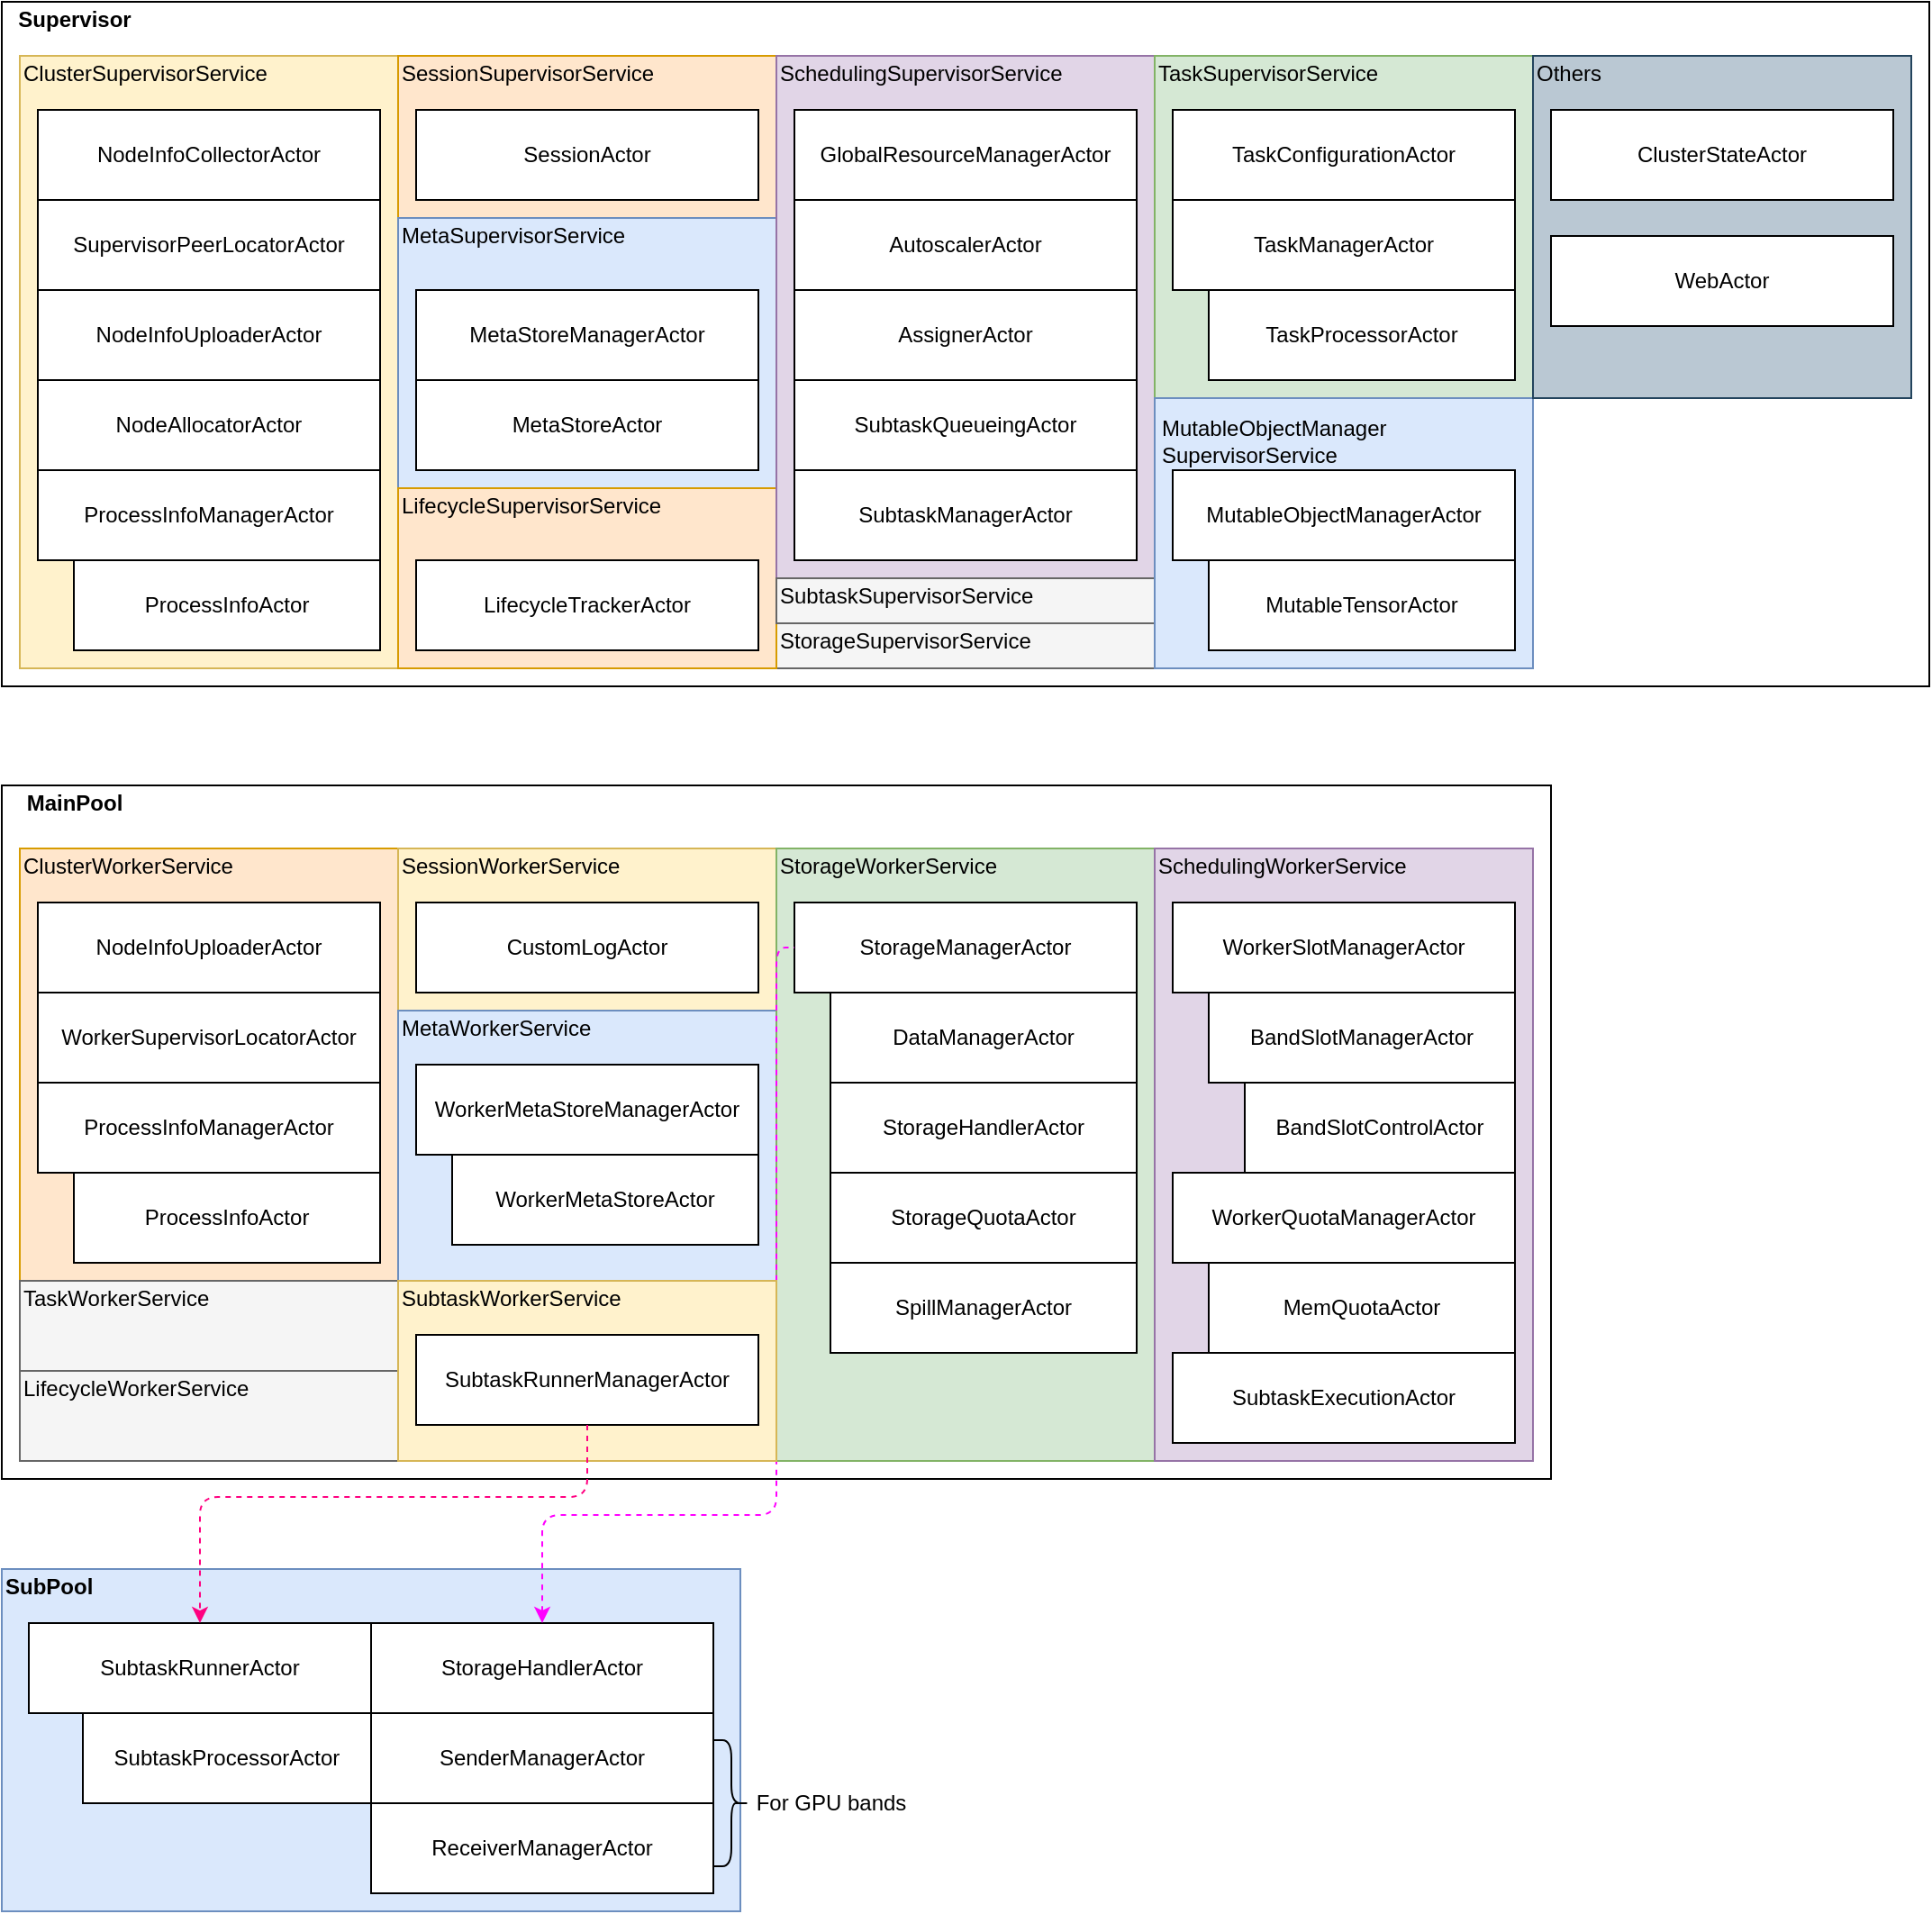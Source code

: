 <mxfile version="20.6.0" type="github">
  <diagram id="dz3-tVhpZJMuDpB_5Guo" name="main components">
    <mxGraphModel dx="1794" dy="898" grid="1" gridSize="10" guides="1" tooltips="1" connect="1" arrows="1" fold="1" page="1" pageScale="1" pageWidth="827" pageHeight="1169" math="0" shadow="0">
      <root>
        <mxCell id="0" />
        <mxCell id="1" parent="0" />
        <mxCell id="EZz30YnFPFfWLD88gsew-1" value="" style="rounded=0;whiteSpace=wrap;html=1;fillColor=none;" vertex="1" parent="1">
          <mxGeometry x="30" y="445" width="860" height="385" as="geometry" />
        </mxCell>
        <mxCell id="EZz30YnFPFfWLD88gsew-2" value="" style="rounded=0;whiteSpace=wrap;html=1;fillColor=none;" vertex="1" parent="1">
          <mxGeometry x="30" y="10" width="1070" height="380" as="geometry" />
        </mxCell>
        <mxCell id="EZz30YnFPFfWLD88gsew-3" value="" style="rounded=0;whiteSpace=wrap;html=1;fillColor=#fff2cc;strokeColor=#d6b656;" vertex="1" parent="1">
          <mxGeometry x="40" y="40" width="210" height="340" as="geometry" />
        </mxCell>
        <mxCell id="EZz30YnFPFfWLD88gsew-4" value="NodeInfoCollectorActor" style="rounded=0;whiteSpace=wrap;html=1;container=1;" vertex="1" parent="1">
          <mxGeometry x="50" y="70" width="190" height="50" as="geometry">
            <mxRectangle x="50" y="70" width="160" height="20" as="alternateBounds" />
          </mxGeometry>
        </mxCell>
        <mxCell id="EZz30YnFPFfWLD88gsew-5" value="SupervisorPeerLocatorActor" style="rounded=0;whiteSpace=wrap;html=1;" vertex="1" parent="1">
          <mxGeometry x="50" y="120" width="190" height="50" as="geometry" />
        </mxCell>
        <mxCell id="EZz30YnFPFfWLD88gsew-6" value="NodeInfoUploaderActor" style="rounded=0;whiteSpace=wrap;html=1;" vertex="1" parent="1">
          <mxGeometry x="50" y="170" width="190" height="50" as="geometry" />
        </mxCell>
        <mxCell id="EZz30YnFPFfWLD88gsew-7" value="NodeAllocatorActor" style="rounded=0;whiteSpace=wrap;html=1;" vertex="1" parent="1">
          <mxGeometry x="50" y="220" width="190" height="50" as="geometry" />
        </mxCell>
        <mxCell id="EZz30YnFPFfWLD88gsew-8" value="ProcessInfoManagerActor" style="rounded=0;whiteSpace=wrap;html=1;" vertex="1" parent="1">
          <mxGeometry x="50" y="270" width="190" height="50" as="geometry" />
        </mxCell>
        <mxCell id="EZz30YnFPFfWLD88gsew-9" value="ProcessInfoActor" style="rounded=0;whiteSpace=wrap;html=1;" vertex="1" parent="1">
          <mxGeometry x="70" y="320" width="170" height="50" as="geometry" />
        </mxCell>
        <mxCell id="EZz30YnFPFfWLD88gsew-10" value="ClusterSupervisorService" style="text;html=1;align=left;verticalAlign=middle;resizable=0;points=[];autosize=1;strokeColor=none;fillColor=none;" vertex="1" parent="1">
          <mxGeometry x="40" y="40" width="150" height="20" as="geometry" />
        </mxCell>
        <mxCell id="EZz30YnFPFfWLD88gsew-11" value="" style="rounded=0;whiteSpace=wrap;html=1;fillColor=#ffe6cc;strokeColor=#d79b00;" vertex="1" parent="1">
          <mxGeometry x="250" y="40" width="210" height="90" as="geometry" />
        </mxCell>
        <mxCell id="EZz30YnFPFfWLD88gsew-12" value="SessionSupervisorService" style="text;html=1;align=left;verticalAlign=middle;resizable=0;points=[];autosize=1;strokeColor=none;fillColor=none;" vertex="1" parent="1">
          <mxGeometry x="250" y="40" width="160" height="20" as="geometry" />
        </mxCell>
        <mxCell id="EZz30YnFPFfWLD88gsew-13" value="SessionActor" style="rounded=0;whiteSpace=wrap;html=1;" vertex="1" parent="1">
          <mxGeometry x="260" y="70" width="190" height="50" as="geometry" />
        </mxCell>
        <mxCell id="EZz30YnFPFfWLD88gsew-14" value="" style="rounded=0;whiteSpace=wrap;html=1;fillColor=#f5f5f5;fontColor=#333333;strokeColor=#666666;" vertex="1" parent="1">
          <mxGeometry x="460" y="355" width="210" height="25" as="geometry" />
        </mxCell>
        <mxCell id="EZz30YnFPFfWLD88gsew-15" value="StorageSupervisorService" style="text;html=1;align=left;verticalAlign=middle;resizable=0;points=[];autosize=1;strokeColor=none;fillColor=none;" vertex="1" parent="1">
          <mxGeometry x="460" y="355" width="160" height="20" as="geometry" />
        </mxCell>
        <mxCell id="EZz30YnFPFfWLD88gsew-16" value="" style="rounded=0;whiteSpace=wrap;html=1;fillColor=#dae8fc;strokeColor=#6c8ebf;" vertex="1" parent="1">
          <mxGeometry x="250" y="130" width="210" height="150" as="geometry" />
        </mxCell>
        <mxCell id="EZz30YnFPFfWLD88gsew-17" value="MetaSupervisorService" style="text;html=1;align=left;verticalAlign=middle;resizable=0;points=[];autosize=1;strokeColor=none;fillColor=none;" vertex="1" parent="1">
          <mxGeometry x="250" y="130" width="140" height="20" as="geometry" />
        </mxCell>
        <mxCell id="EZz30YnFPFfWLD88gsew-18" value="MetaStoreManagerActor" style="rounded=0;whiteSpace=wrap;html=1;" vertex="1" parent="1">
          <mxGeometry x="260" y="170" width="190" height="50" as="geometry" />
        </mxCell>
        <mxCell id="EZz30YnFPFfWLD88gsew-19" value="MetaStoreActor" style="rounded=0;whiteSpace=wrap;html=1;" vertex="1" parent="1">
          <mxGeometry x="260" y="220" width="190" height="50" as="geometry" />
        </mxCell>
        <mxCell id="EZz30YnFPFfWLD88gsew-20" value="" style="rounded=0;whiteSpace=wrap;html=1;fillColor=#ffe6cc;strokeColor=#d79b00;" vertex="1" parent="1">
          <mxGeometry x="250" y="280" width="210" height="100" as="geometry" />
        </mxCell>
        <mxCell id="EZz30YnFPFfWLD88gsew-21" value="LifecycleTrackerActor" style="rounded=0;whiteSpace=wrap;html=1;" vertex="1" parent="1">
          <mxGeometry x="260" y="320" width="190" height="50" as="geometry" />
        </mxCell>
        <mxCell id="EZz30YnFPFfWLD88gsew-22" value="LifecycleSupervisorService" style="text;html=1;align=left;verticalAlign=middle;resizable=0;points=[];autosize=1;strokeColor=none;fillColor=none;" vertex="1" parent="1">
          <mxGeometry x="250" y="280" width="160" height="20" as="geometry" />
        </mxCell>
        <mxCell id="EZz30YnFPFfWLD88gsew-23" value="" style="rounded=0;whiteSpace=wrap;html=1;fillColor=#e1d5e7;strokeColor=#9673a6;" vertex="1" parent="1">
          <mxGeometry x="460" y="40" width="210" height="290" as="geometry" />
        </mxCell>
        <mxCell id="EZz30YnFPFfWLD88gsew-24" value="GlobalResourceManagerActor" style="rounded=0;whiteSpace=wrap;html=1;" vertex="1" parent="1">
          <mxGeometry x="470" y="70" width="190" height="50" as="geometry" />
        </mxCell>
        <mxCell id="EZz30YnFPFfWLD88gsew-25" value="AutoscalerActor" style="rounded=0;whiteSpace=wrap;html=1;" vertex="1" parent="1">
          <mxGeometry x="470" y="120" width="190" height="50" as="geometry" />
        </mxCell>
        <mxCell id="EZz30YnFPFfWLD88gsew-26" value="AssignerActor" style="rounded=0;whiteSpace=wrap;html=1;" vertex="1" parent="1">
          <mxGeometry x="470" y="170" width="190" height="50" as="geometry" />
        </mxCell>
        <mxCell id="EZz30YnFPFfWLD88gsew-27" value="SubtaskQueueingActor" style="rounded=0;whiteSpace=wrap;html=1;" vertex="1" parent="1">
          <mxGeometry x="470" y="220" width="190" height="50" as="geometry" />
        </mxCell>
        <mxCell id="EZz30YnFPFfWLD88gsew-28" value="SubtaskManagerActor" style="rounded=0;whiteSpace=wrap;html=1;" vertex="1" parent="1">
          <mxGeometry x="470" y="270" width="190" height="50" as="geometry" />
        </mxCell>
        <mxCell id="EZz30YnFPFfWLD88gsew-29" value="SchedulingSupervisorService" style="text;html=1;align=left;verticalAlign=middle;resizable=0;points=[];autosize=1;strokeColor=none;fillColor=none;" vertex="1" parent="1">
          <mxGeometry x="460" y="40" width="170" height="20" as="geometry" />
        </mxCell>
        <mxCell id="EZz30YnFPFfWLD88gsew-30" value="" style="rounded=0;whiteSpace=wrap;html=1;fillColor=#f5f5f5;fontColor=#333333;strokeColor=#666666;" vertex="1" parent="1">
          <mxGeometry x="460" y="330" width="210" height="25" as="geometry" />
        </mxCell>
        <mxCell id="EZz30YnFPFfWLD88gsew-31" value="SubtaskSupervisorService" style="text;html=1;align=left;verticalAlign=middle;resizable=0;points=[];autosize=1;strokeColor=none;fillColor=none;" vertex="1" parent="1">
          <mxGeometry x="460" y="330" width="160" height="20" as="geometry" />
        </mxCell>
        <mxCell id="EZz30YnFPFfWLD88gsew-32" value="" style="rounded=0;whiteSpace=wrap;html=1;fillColor=#d5e8d4;strokeColor=#82b366;" vertex="1" parent="1">
          <mxGeometry x="670" y="40" width="210" height="190" as="geometry" />
        </mxCell>
        <mxCell id="EZz30YnFPFfWLD88gsew-33" value="TaskSupervisorService" style="text;html=1;align=left;verticalAlign=middle;resizable=0;points=[];autosize=1;strokeColor=none;fillColor=none;" vertex="1" parent="1">
          <mxGeometry x="670" y="40" width="140" height="20" as="geometry" />
        </mxCell>
        <mxCell id="EZz30YnFPFfWLD88gsew-34" value="TaskConfigurationActor" style="rounded=0;whiteSpace=wrap;html=1;" vertex="1" parent="1">
          <mxGeometry x="680" y="70" width="190" height="50" as="geometry" />
        </mxCell>
        <mxCell id="EZz30YnFPFfWLD88gsew-35" value="TaskManagerActor" style="rounded=0;whiteSpace=wrap;html=1;" vertex="1" parent="1">
          <mxGeometry x="680" y="120" width="190" height="50" as="geometry" />
        </mxCell>
        <mxCell id="EZz30YnFPFfWLD88gsew-36" value="" style="rounded=0;whiteSpace=wrap;html=1;fillColor=#dae8fc;strokeColor=#6c8ebf;" vertex="1" parent="1">
          <mxGeometry x="670" y="230" width="210" height="150" as="geometry" />
        </mxCell>
        <mxCell id="EZz30YnFPFfWLD88gsew-37" value="MutableObjectManager&lt;br&gt;SupervisorService" style="text;html=1;align=left;verticalAlign=middle;resizable=0;points=[];autosize=1;strokeColor=none;fillColor=none;" vertex="1" parent="1">
          <mxGeometry x="672" y="239" width="140" height="30" as="geometry" />
        </mxCell>
        <mxCell id="EZz30YnFPFfWLD88gsew-38" value="MutableObjectManagerActor" style="rounded=0;whiteSpace=wrap;html=1;" vertex="1" parent="1">
          <mxGeometry x="680" y="270" width="190" height="50" as="geometry" />
        </mxCell>
        <mxCell id="EZz30YnFPFfWLD88gsew-39" value="MutableTensorActor" style="rounded=0;whiteSpace=wrap;html=1;" vertex="1" parent="1">
          <mxGeometry x="700" y="320" width="170" height="50" as="geometry" />
        </mxCell>
        <mxCell id="EZz30YnFPFfWLD88gsew-40" value="" style="rounded=0;whiteSpace=wrap;html=1;fillColor=#ffe6cc;strokeColor=#d79b00;" vertex="1" parent="1">
          <mxGeometry x="40" y="480" width="210" height="240" as="geometry" />
        </mxCell>
        <mxCell id="EZz30YnFPFfWLD88gsew-41" value="ClusterWorkerService" style="text;html=1;align=left;verticalAlign=middle;resizable=0;points=[];autosize=1;strokeColor=none;fillColor=none;" vertex="1" parent="1">
          <mxGeometry x="40" y="480" width="130" height="20" as="geometry" />
        </mxCell>
        <mxCell id="EZz30YnFPFfWLD88gsew-42" value="WorkerSupervisorLocatorActor" style="rounded=0;whiteSpace=wrap;html=1;" vertex="1" parent="1">
          <mxGeometry x="50" y="560" width="190" height="50" as="geometry" />
        </mxCell>
        <mxCell id="EZz30YnFPFfWLD88gsew-43" value="NodeInfoUploaderActor" style="rounded=0;whiteSpace=wrap;html=1;" vertex="1" parent="1">
          <mxGeometry x="50" y="510" width="190" height="50" as="geometry" />
        </mxCell>
        <mxCell id="EZz30YnFPFfWLD88gsew-44" value="ProcessInfoManagerActor" style="rounded=0;whiteSpace=wrap;html=1;" vertex="1" parent="1">
          <mxGeometry x="50" y="610" width="190" height="50" as="geometry" />
        </mxCell>
        <mxCell id="EZz30YnFPFfWLD88gsew-45" value="ProcessInfoActor" style="rounded=0;whiteSpace=wrap;html=1;" vertex="1" parent="1">
          <mxGeometry x="70" y="660" width="170" height="50" as="geometry" />
        </mxCell>
        <mxCell id="EZz30YnFPFfWLD88gsew-46" value="" style="rounded=0;whiteSpace=wrap;html=1;fillColor=#fff2cc;strokeColor=#d6b656;" vertex="1" parent="1">
          <mxGeometry x="250" y="480" width="210" height="90" as="geometry" />
        </mxCell>
        <mxCell id="EZz30YnFPFfWLD88gsew-47" value="SessionWorkerService" style="text;html=1;align=left;verticalAlign=middle;resizable=0;points=[];autosize=1;strokeColor=none;fillColor=none;" vertex="1" parent="1">
          <mxGeometry x="250" y="480" width="140" height="20" as="geometry" />
        </mxCell>
        <mxCell id="EZz30YnFPFfWLD88gsew-48" value="CustomLogActor" style="rounded=0;whiteSpace=wrap;html=1;" vertex="1" parent="1">
          <mxGeometry x="260" y="510" width="190" height="50" as="geometry" />
        </mxCell>
        <mxCell id="EZz30YnFPFfWLD88gsew-49" value="" style="rounded=0;whiteSpace=wrap;html=1;fillColor=#dae8fc;strokeColor=#6c8ebf;" vertex="1" parent="1">
          <mxGeometry x="250" y="570" width="210" height="150" as="geometry" />
        </mxCell>
        <mxCell id="EZz30YnFPFfWLD88gsew-50" value="MetaWorkerService" style="text;html=1;align=left;verticalAlign=middle;resizable=0;points=[];autosize=1;strokeColor=none;fillColor=none;" vertex="1" parent="1">
          <mxGeometry x="250" y="570" width="120" height="20" as="geometry" />
        </mxCell>
        <mxCell id="EZz30YnFPFfWLD88gsew-51" value="WorkerMetaStoreManagerActor" style="rounded=0;whiteSpace=wrap;html=1;" vertex="1" parent="1">
          <mxGeometry x="260" y="600" width="190" height="50" as="geometry" />
        </mxCell>
        <mxCell id="EZz30YnFPFfWLD88gsew-52" value="WorkerMetaStoreActor" style="rounded=0;whiteSpace=wrap;html=1;" vertex="1" parent="1">
          <mxGeometry x="280" y="650" width="170" height="50" as="geometry" />
        </mxCell>
        <mxCell id="EZz30YnFPFfWLD88gsew-53" value="" style="rounded=0;whiteSpace=wrap;html=1;fillColor=#d5e8d4;strokeColor=#82b366;" vertex="1" parent="1">
          <mxGeometry x="460" y="480" width="210" height="340" as="geometry" />
        </mxCell>
        <mxCell id="EZz30YnFPFfWLD88gsew-54" value="StorageWorkerService" style="text;html=1;align=left;verticalAlign=middle;resizable=0;points=[];autosize=1;strokeColor=none;fillColor=none;" vertex="1" parent="1">
          <mxGeometry x="460" y="480" width="140" height="20" as="geometry" />
        </mxCell>
        <mxCell id="EZz30YnFPFfWLD88gsew-55" value="StorageManagerActor" style="rounded=0;whiteSpace=wrap;html=1;" vertex="1" parent="1">
          <mxGeometry x="470" y="510" width="190" height="50" as="geometry" />
        </mxCell>
        <mxCell id="EZz30YnFPFfWLD88gsew-56" value="DataManagerActor" style="rounded=0;whiteSpace=wrap;html=1;" vertex="1" parent="1">
          <mxGeometry x="490" y="560" width="170" height="50" as="geometry" />
        </mxCell>
        <mxCell id="EZz30YnFPFfWLD88gsew-57" value="StorageHandlerActor" style="rounded=0;whiteSpace=wrap;html=1;" vertex="1" parent="1">
          <mxGeometry x="490" y="610" width="170" height="50" as="geometry" />
        </mxCell>
        <mxCell id="EZz30YnFPFfWLD88gsew-58" value="" style="rounded=0;whiteSpace=wrap;html=1;fillColor=#dae8fc;strokeColor=#6c8ebf;" vertex="1" parent="1">
          <mxGeometry x="30" y="880" width="410" height="190" as="geometry" />
        </mxCell>
        <mxCell id="EZz30YnFPFfWLD88gsew-59" value="StorageHandlerActor" style="rounded=0;whiteSpace=wrap;html=1;" vertex="1" parent="1">
          <mxGeometry x="235" y="910" width="190" height="50" as="geometry" />
        </mxCell>
        <mxCell id="EZz30YnFPFfWLD88gsew-60" value="SenderManagerActor" style="rounded=0;whiteSpace=wrap;html=1;" vertex="1" parent="1">
          <mxGeometry x="235" y="960" width="190" height="50" as="geometry" />
        </mxCell>
        <mxCell id="EZz30YnFPFfWLD88gsew-61" value="ReceiverManagerActor" style="rounded=0;whiteSpace=wrap;html=1;" vertex="1" parent="1">
          <mxGeometry x="235" y="1010" width="190" height="50" as="geometry" />
        </mxCell>
        <mxCell id="EZz30YnFPFfWLD88gsew-62" value="&lt;b&gt;SubPool&lt;/b&gt;" style="text;html=1;align=left;verticalAlign=middle;resizable=0;points=[];autosize=1;strokeColor=none;fillColor=none;" vertex="1" parent="1">
          <mxGeometry x="30" y="880" width="60" height="20" as="geometry" />
        </mxCell>
        <mxCell id="EZz30YnFPFfWLD88gsew-63" value="" style="rounded=0;whiteSpace=wrap;html=1;fillColor=#e1d5e7;strokeColor=#9673a6;" vertex="1" parent="1">
          <mxGeometry x="670" y="480" width="210" height="340" as="geometry" />
        </mxCell>
        <mxCell id="EZz30YnFPFfWLD88gsew-64" value="SchedulingWorkerService" style="text;html=1;align=left;verticalAlign=middle;resizable=0;points=[];autosize=1;strokeColor=none;fillColor=none;" vertex="1" parent="1">
          <mxGeometry x="670" y="480" width="150" height="20" as="geometry" />
        </mxCell>
        <mxCell id="EZz30YnFPFfWLD88gsew-65" value="WorkerSlotManagerActor" style="rounded=0;whiteSpace=wrap;html=1;" vertex="1" parent="1">
          <mxGeometry x="680" y="510" width="190" height="50" as="geometry" />
        </mxCell>
        <mxCell id="EZz30YnFPFfWLD88gsew-66" value="BandSlotManagerActor" style="rounded=0;whiteSpace=wrap;html=1;" vertex="1" parent="1">
          <mxGeometry x="700" y="560" width="170" height="50" as="geometry" />
        </mxCell>
        <mxCell id="EZz30YnFPFfWLD88gsew-67" value="BandSlotControlActor" style="rounded=0;whiteSpace=wrap;html=1;" vertex="1" parent="1">
          <mxGeometry x="720" y="610" width="150" height="50" as="geometry" />
        </mxCell>
        <mxCell id="EZz30YnFPFfWLD88gsew-68" value="WorkerQuotaManagerActor" style="rounded=0;whiteSpace=wrap;html=1;" vertex="1" parent="1">
          <mxGeometry x="680" y="660" width="190" height="50" as="geometry" />
        </mxCell>
        <mxCell id="EZz30YnFPFfWLD88gsew-69" value="MemQuotaActor" style="rounded=0;whiteSpace=wrap;html=1;" vertex="1" parent="1">
          <mxGeometry x="700" y="710" width="170" height="50" as="geometry" />
        </mxCell>
        <mxCell id="EZz30YnFPFfWLD88gsew-70" value="SubtaskExecutionActor" style="rounded=0;whiteSpace=wrap;html=1;" vertex="1" parent="1">
          <mxGeometry x="680" y="760" width="190" height="50" as="geometry" />
        </mxCell>
        <mxCell id="EZz30YnFPFfWLD88gsew-71" value="SubtaskProcessorActor" style="rounded=0;whiteSpace=wrap;html=1;" vertex="1" parent="1">
          <mxGeometry x="75" y="960" width="160" height="50" as="geometry" />
        </mxCell>
        <mxCell id="EZz30YnFPFfWLD88gsew-72" value="SubtaskRunnerActor" style="rounded=0;whiteSpace=wrap;html=1;" vertex="1" parent="1">
          <mxGeometry x="45" y="910" width="190" height="50" as="geometry" />
        </mxCell>
        <mxCell id="EZz30YnFPFfWLD88gsew-73" value="Supervisor" style="text;html=1;align=center;verticalAlign=middle;resizable=0;points=[];autosize=1;strokeColor=none;fillColor=none;fontStyle=1" vertex="1" parent="1">
          <mxGeometry x="30" y="10" width="80" height="20" as="geometry" />
        </mxCell>
        <mxCell id="EZz30YnFPFfWLD88gsew-74" value="MainPool" style="text;html=1;align=center;verticalAlign=middle;resizable=0;points=[];autosize=1;strokeColor=none;fillColor=none;fontStyle=1" vertex="1" parent="1">
          <mxGeometry x="35" y="445" width="70" height="20" as="geometry" />
        </mxCell>
        <mxCell id="EZz30YnFPFfWLD88gsew-75" value="TaskProcessorActor" style="rounded=0;whiteSpace=wrap;html=1;" vertex="1" parent="1">
          <mxGeometry x="700" y="170" width="170" height="50" as="geometry" />
        </mxCell>
        <mxCell id="EZz30YnFPFfWLD88gsew-76" value="" style="rounded=0;whiteSpace=wrap;html=1;fillColor=#bac8d3;strokeColor=#23445d;gradientColor=none;" vertex="1" parent="1">
          <mxGeometry x="880" y="40" width="210" height="190" as="geometry" />
        </mxCell>
        <mxCell id="EZz30YnFPFfWLD88gsew-77" value="ClusterStateActor" style="rounded=0;whiteSpace=wrap;html=1;" vertex="1" parent="1">
          <mxGeometry x="890" y="70" width="190" height="50" as="geometry" />
        </mxCell>
        <mxCell id="EZz30YnFPFfWLD88gsew-78" value="WebActor" style="rounded=0;whiteSpace=wrap;html=1;" vertex="1" parent="1">
          <mxGeometry x="890" y="140" width="190" height="50" as="geometry" />
        </mxCell>
        <mxCell id="EZz30YnFPFfWLD88gsew-79" value="Others" style="text;html=1;align=left;verticalAlign=middle;resizable=0;points=[];autosize=1;strokeColor=none;fillColor=none;" vertex="1" parent="1">
          <mxGeometry x="880" y="40" width="50" height="20" as="geometry" />
        </mxCell>
        <mxCell id="EZz30YnFPFfWLD88gsew-80" value="" style="endArrow=none;html=1;strokeColor=#FF00FF;dashed=1;startArrow=classic;startFill=1;endFill=0;entryX=0;entryY=0.5;entryDx=0;entryDy=0;edgeStyle=orthogonalEdgeStyle;" edge="1" parent="1" target="EZz30YnFPFfWLD88gsew-55">
          <mxGeometry width="50" height="50" relative="1" as="geometry">
            <mxPoint x="330" y="910" as="sourcePoint" />
            <mxPoint x="470" y="535" as="targetPoint" />
            <Array as="points">
              <mxPoint x="330" y="850" />
              <mxPoint x="460" y="850" />
              <mxPoint x="460" y="535" />
            </Array>
          </mxGeometry>
        </mxCell>
        <mxCell id="EZz30YnFPFfWLD88gsew-81" value="" style="rounded=0;whiteSpace=wrap;html=1;fillColor=#f5f5f5;fontColor=#333333;strokeColor=#666666;" vertex="1" parent="1">
          <mxGeometry x="40" y="720" width="210" height="50" as="geometry" />
        </mxCell>
        <mxCell id="EZz30YnFPFfWLD88gsew-82" value="TaskWorkerService" style="text;html=1;align=left;verticalAlign=middle;resizable=0;points=[];autosize=1;strokeColor=none;fillColor=none;" vertex="1" parent="1">
          <mxGeometry x="40" y="720" width="120" height="20" as="geometry" />
        </mxCell>
        <mxCell id="EZz30YnFPFfWLD88gsew-83" value="" style="rounded=0;whiteSpace=wrap;html=1;fillColor=#f5f5f5;fontColor=#333333;strokeColor=#666666;" vertex="1" parent="1">
          <mxGeometry x="40" y="770" width="210" height="50" as="geometry" />
        </mxCell>
        <mxCell id="EZz30YnFPFfWLD88gsew-84" value="LifecycleWorkerService" style="text;html=1;align=left;verticalAlign=middle;resizable=0;points=[];autosize=1;strokeColor=none;fillColor=none;" vertex="1" parent="1">
          <mxGeometry x="40" y="770" width="140" height="20" as="geometry" />
        </mxCell>
        <mxCell id="EZz30YnFPFfWLD88gsew-85" value="" style="rounded=0;whiteSpace=wrap;html=1;fillColor=#fff2cc;strokeColor=#d6b656;" vertex="1" parent="1">
          <mxGeometry x="250" y="720" width="210" height="100" as="geometry" />
        </mxCell>
        <mxCell id="EZz30YnFPFfWLD88gsew-86" value="SubtaskWorkerService" style="text;html=1;align=left;verticalAlign=middle;resizable=0;points=[];autosize=1;strokeColor=none;fillColor=none;" vertex="1" parent="1">
          <mxGeometry x="250" y="720" width="140" height="20" as="geometry" />
        </mxCell>
        <mxCell id="EZz30YnFPFfWLD88gsew-87" value="SubtaskRunnerManagerActor" style="rounded=0;whiteSpace=wrap;html=1;" vertex="1" parent="1">
          <mxGeometry x="260" y="750" width="190" height="50" as="geometry" />
        </mxCell>
        <mxCell id="EZz30YnFPFfWLD88gsew-88" value="" style="html=1;dashed=1;startArrow=none;startFill=0;endArrow=classic;endFill=1;strokeColor=#FF0080;exitX=0.5;exitY=1;exitDx=0;exitDy=0;edgeStyle=elbowEdgeStyle;entryX=0.5;entryY=0;entryDx=0;entryDy=0;elbow=vertical;" edge="1" parent="1" source="EZz30YnFPFfWLD88gsew-87" target="EZz30YnFPFfWLD88gsew-72">
          <mxGeometry relative="1" as="geometry">
            <mxPoint x="660" y="940" as="sourcePoint" />
            <Array as="points">
              <mxPoint x="240" y="840" />
            </Array>
          </mxGeometry>
        </mxCell>
        <mxCell id="EZz30YnFPFfWLD88gsew-89" value="StorageQuotaActor" style="rounded=0;whiteSpace=wrap;html=1;" vertex="1" parent="1">
          <mxGeometry x="490" y="660" width="170" height="50" as="geometry" />
        </mxCell>
        <mxCell id="EZz30YnFPFfWLD88gsew-90" value="SpillManagerActor" style="rounded=0;whiteSpace=wrap;html=1;" vertex="1" parent="1">
          <mxGeometry x="490" y="710" width="170" height="50" as="geometry" />
        </mxCell>
        <mxCell id="EZz30YnFPFfWLD88gsew-91" value="" style="shape=curlyBracket;whiteSpace=wrap;html=1;rounded=1;flipH=1;size=0.5;" vertex="1" parent="1">
          <mxGeometry x="425" y="975" width="20" height="70" as="geometry" />
        </mxCell>
        <mxCell id="EZz30YnFPFfWLD88gsew-92" value="For GPU bands" style="text;html=1;align=center;verticalAlign=middle;resizable=0;points=[];autosize=1;strokeColor=none;fillColor=none;" vertex="1" parent="1">
          <mxGeometry x="440" y="1000" width="100" height="20" as="geometry" />
        </mxCell>
      </root>
    </mxGraphModel>
  </diagram>
</mxfile>
